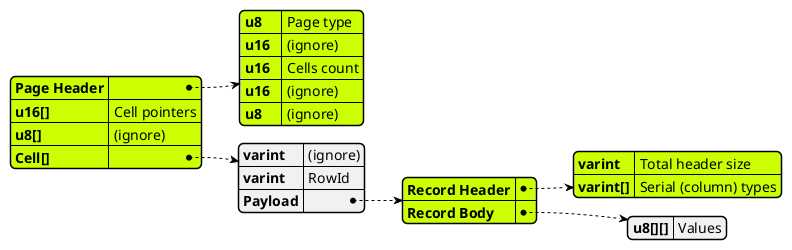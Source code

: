 @startjson
#highlight "Page Header"
#highlight "u16[]"
#highlight "u8[]"
#highlight "Cell[]"

#highlight "Page Header" / "u8"
#highlight "Page Header" / "u16"
#highlight "Page Header" / "u16 "
#highlight "Page Header" / "u16  "
#highlight "Page Header" / "u8"

#highlight "Cell[]" / "Payload" / "Record Header"
#highlight "Cell[]" / "Payload" / "Record Header" / "varint"
#highlight "Cell[]" / "Payload" / "Record Header" / "varint[]"

#highlight "Cell[]" / "Payload" / "Record Body"
{
   "Page Header": {
     "u8":    "Page type",
     "u16":   "(ignore)",
     "u16 ":  "Cells count",
     "u16  ": "(ignore)",
     "u8":    "(ignore)"
   },
   "u16[]":  "Cell pointers",
   "u8[]":   "(ignore)",
   "Cell[]": {
     "varint":       "(ignore)",
     "varint":       "RowId",
     "Payload": {
       "Record Header": {
         "varint":   "Total header size",
         "varint[]": "Serial (column) types"
       },
       "Record Body": {
         "u8[][]": "Values"
       }
     }
   }
}
@endjson
